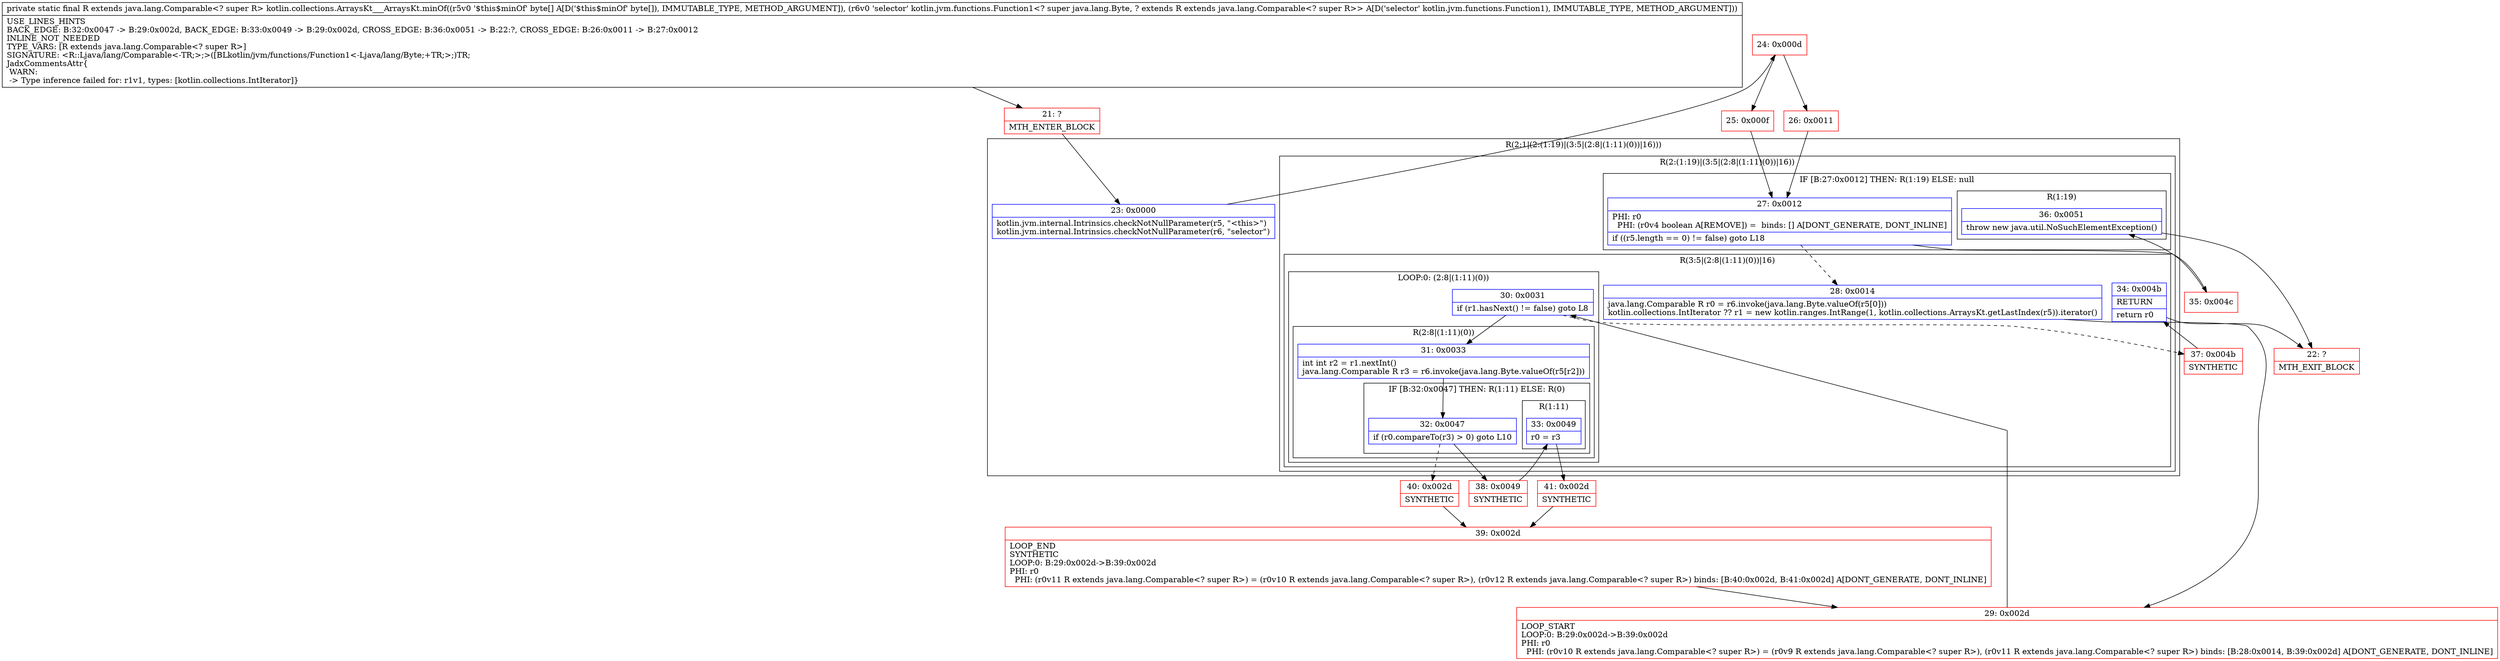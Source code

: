 digraph "CFG forkotlin.collections.ArraysKt___ArraysKt.minOf([BLkotlin\/jvm\/functions\/Function1;)Ljava\/lang\/Comparable;" {
subgraph cluster_Region_798849689 {
label = "R(2:1|(2:(1:19)|(3:5|(2:8|(1:11)(0))|16)))";
node [shape=record,color=blue];
Node_23 [shape=record,label="{23\:\ 0x0000|kotlin.jvm.internal.Intrinsics.checkNotNullParameter(r5, \"\<this\>\")\lkotlin.jvm.internal.Intrinsics.checkNotNullParameter(r6, \"selector\")\l}"];
subgraph cluster_Region_92355021 {
label = "R(2:(1:19)|(3:5|(2:8|(1:11)(0))|16))";
node [shape=record,color=blue];
subgraph cluster_IfRegion_1521918949 {
label = "IF [B:27:0x0012] THEN: R(1:19) ELSE: null";
node [shape=record,color=blue];
Node_27 [shape=record,label="{27\:\ 0x0012|PHI: r0 \l  PHI: (r0v4 boolean A[REMOVE]) =  binds: [] A[DONT_GENERATE, DONT_INLINE]\l|if ((r5.length == 0) != false) goto L18\l}"];
subgraph cluster_Region_1095625739 {
label = "R(1:19)";
node [shape=record,color=blue];
Node_36 [shape=record,label="{36\:\ 0x0051|throw new java.util.NoSuchElementException()\l}"];
}
}
subgraph cluster_Region_1773004100 {
label = "R(3:5|(2:8|(1:11)(0))|16)";
node [shape=record,color=blue];
Node_28 [shape=record,label="{28\:\ 0x0014|java.lang.Comparable R r0 = r6.invoke(java.lang.Byte.valueOf(r5[0]))\lkotlin.collections.IntIterator ?? r1 = new kotlin.ranges.IntRange(1, kotlin.collections.ArraysKt.getLastIndex(r5)).iterator()\l}"];
subgraph cluster_LoopRegion_442460780 {
label = "LOOP:0: (2:8|(1:11)(0))";
node [shape=record,color=blue];
Node_30 [shape=record,label="{30\:\ 0x0031|if (r1.hasNext() != false) goto L8\l}"];
subgraph cluster_Region_475933606 {
label = "R(2:8|(1:11)(0))";
node [shape=record,color=blue];
Node_31 [shape=record,label="{31\:\ 0x0033|int int r2 = r1.nextInt()\ljava.lang.Comparable R r3 = r6.invoke(java.lang.Byte.valueOf(r5[r2]))\l}"];
subgraph cluster_IfRegion_1745048319 {
label = "IF [B:32:0x0047] THEN: R(1:11) ELSE: R(0)";
node [shape=record,color=blue];
Node_32 [shape=record,label="{32\:\ 0x0047|if (r0.compareTo(r3) \> 0) goto L10\l}"];
subgraph cluster_Region_536340494 {
label = "R(1:11)";
node [shape=record,color=blue];
Node_33 [shape=record,label="{33\:\ 0x0049|r0 = r3\l}"];
}
subgraph cluster_Region_96476937 {
label = "R(0)";
node [shape=record,color=blue];
}
}
}
}
Node_34 [shape=record,label="{34\:\ 0x004b|RETURN\l|return r0\l}"];
}
}
}
Node_21 [shape=record,color=red,label="{21\:\ ?|MTH_ENTER_BLOCK\l}"];
Node_24 [shape=record,color=red,label="{24\:\ 0x000d}"];
Node_25 [shape=record,color=red,label="{25\:\ 0x000f}"];
Node_29 [shape=record,color=red,label="{29\:\ 0x002d|LOOP_START\lLOOP:0: B:29:0x002d\-\>B:39:0x002d\lPHI: r0 \l  PHI: (r0v10 R extends java.lang.Comparable\<? super R\>) = (r0v9 R extends java.lang.Comparable\<? super R\>), (r0v11 R extends java.lang.Comparable\<? super R\>) binds: [B:28:0x0014, B:39:0x002d] A[DONT_GENERATE, DONT_INLINE]\l}"];
Node_38 [shape=record,color=red,label="{38\:\ 0x0049|SYNTHETIC\l}"];
Node_41 [shape=record,color=red,label="{41\:\ 0x002d|SYNTHETIC\l}"];
Node_39 [shape=record,color=red,label="{39\:\ 0x002d|LOOP_END\lSYNTHETIC\lLOOP:0: B:29:0x002d\-\>B:39:0x002d\lPHI: r0 \l  PHI: (r0v11 R extends java.lang.Comparable\<? super R\>) = (r0v10 R extends java.lang.Comparable\<? super R\>), (r0v12 R extends java.lang.Comparable\<? super R\>) binds: [B:40:0x002d, B:41:0x002d] A[DONT_GENERATE, DONT_INLINE]\l}"];
Node_40 [shape=record,color=red,label="{40\:\ 0x002d|SYNTHETIC\l}"];
Node_37 [shape=record,color=red,label="{37\:\ 0x004b|SYNTHETIC\l}"];
Node_22 [shape=record,color=red,label="{22\:\ ?|MTH_EXIT_BLOCK\l}"];
Node_35 [shape=record,color=red,label="{35\:\ 0x004c}"];
Node_26 [shape=record,color=red,label="{26\:\ 0x0011}"];
MethodNode[shape=record,label="{private static final R extends java.lang.Comparable\<? super R\> kotlin.collections.ArraysKt___ArraysKt.minOf((r5v0 '$this$minOf' byte[] A[D('$this$minOf' byte[]), IMMUTABLE_TYPE, METHOD_ARGUMENT]), (r6v0 'selector' kotlin.jvm.functions.Function1\<? super java.lang.Byte, ? extends R extends java.lang.Comparable\<? super R\>\> A[D('selector' kotlin.jvm.functions.Function1), IMMUTABLE_TYPE, METHOD_ARGUMENT]))  | USE_LINES_HINTS\lBACK_EDGE: B:32:0x0047 \-\> B:29:0x002d, BACK_EDGE: B:33:0x0049 \-\> B:29:0x002d, CROSS_EDGE: B:36:0x0051 \-\> B:22:?, CROSS_EDGE: B:26:0x0011 \-\> B:27:0x0012\lINLINE_NOT_NEEDED\lTYPE_VARS: [R extends java.lang.Comparable\<? super R\>]\lSIGNATURE: \<R::Ljava\/lang\/Comparable\<\-TR;\>;\>([BLkotlin\/jvm\/functions\/Function1\<\-Ljava\/lang\/Byte;+TR;\>;)TR;\lJadxCommentsAttr\{\l WARN: \l \-\> Type inference failed for: r1v1, types: [kotlin.collections.IntIterator]\}\l}"];
MethodNode -> Node_21;Node_23 -> Node_24;
Node_27 -> Node_28[style=dashed];
Node_27 -> Node_35;
Node_36 -> Node_22;
Node_28 -> Node_29;
Node_30 -> Node_31;
Node_30 -> Node_37[style=dashed];
Node_31 -> Node_32;
Node_32 -> Node_38;
Node_32 -> Node_40[style=dashed];
Node_33 -> Node_41;
Node_34 -> Node_22;
Node_21 -> Node_23;
Node_24 -> Node_25;
Node_24 -> Node_26;
Node_25 -> Node_27;
Node_29 -> Node_30;
Node_38 -> Node_33;
Node_41 -> Node_39;
Node_39 -> Node_29;
Node_40 -> Node_39;
Node_37 -> Node_34;
Node_35 -> Node_36;
Node_26 -> Node_27;
}

